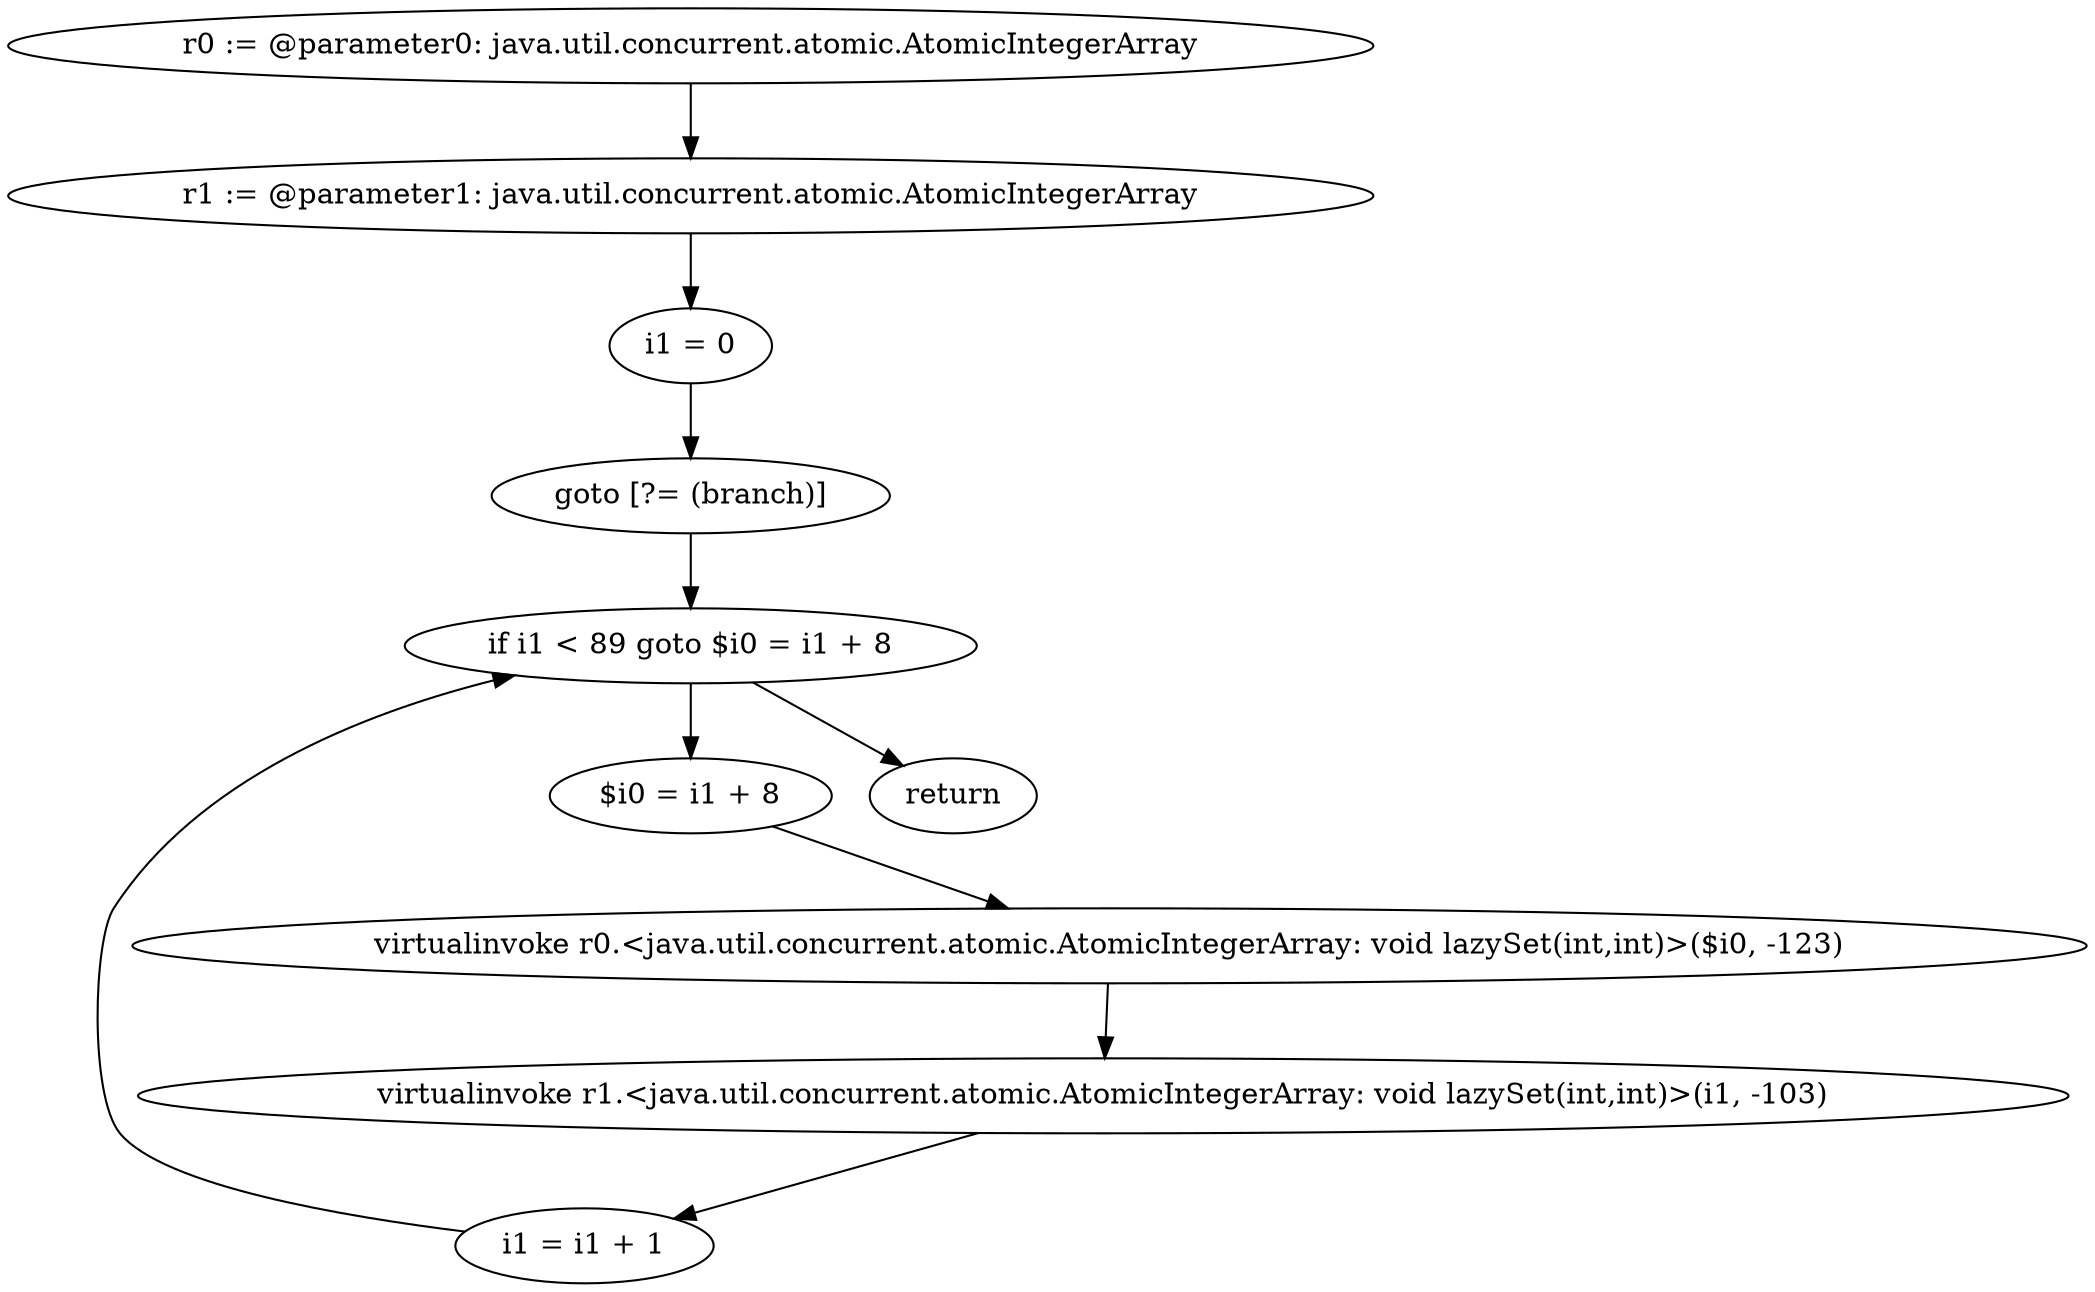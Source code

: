 digraph "unitGraph" {
    "r0 := @parameter0: java.util.concurrent.atomic.AtomicIntegerArray"
    "r1 := @parameter1: java.util.concurrent.atomic.AtomicIntegerArray"
    "i1 = 0"
    "goto [?= (branch)]"
    "$i0 = i1 + 8"
    "virtualinvoke r0.<java.util.concurrent.atomic.AtomicIntegerArray: void lazySet(int,int)>($i0, -123)"
    "virtualinvoke r1.<java.util.concurrent.atomic.AtomicIntegerArray: void lazySet(int,int)>(i1, -103)"
    "i1 = i1 + 1"
    "if i1 < 89 goto $i0 = i1 + 8"
    "return"
    "r0 := @parameter0: java.util.concurrent.atomic.AtomicIntegerArray"->"r1 := @parameter1: java.util.concurrent.atomic.AtomicIntegerArray";
    "r1 := @parameter1: java.util.concurrent.atomic.AtomicIntegerArray"->"i1 = 0";
    "i1 = 0"->"goto [?= (branch)]";
    "goto [?= (branch)]"->"if i1 < 89 goto $i0 = i1 + 8";
    "$i0 = i1 + 8"->"virtualinvoke r0.<java.util.concurrent.atomic.AtomicIntegerArray: void lazySet(int,int)>($i0, -123)";
    "virtualinvoke r0.<java.util.concurrent.atomic.AtomicIntegerArray: void lazySet(int,int)>($i0, -123)"->"virtualinvoke r1.<java.util.concurrent.atomic.AtomicIntegerArray: void lazySet(int,int)>(i1, -103)";
    "virtualinvoke r1.<java.util.concurrent.atomic.AtomicIntegerArray: void lazySet(int,int)>(i1, -103)"->"i1 = i1 + 1";
    "i1 = i1 + 1"->"if i1 < 89 goto $i0 = i1 + 8";
    "if i1 < 89 goto $i0 = i1 + 8"->"return";
    "if i1 < 89 goto $i0 = i1 + 8"->"$i0 = i1 + 8";
}

